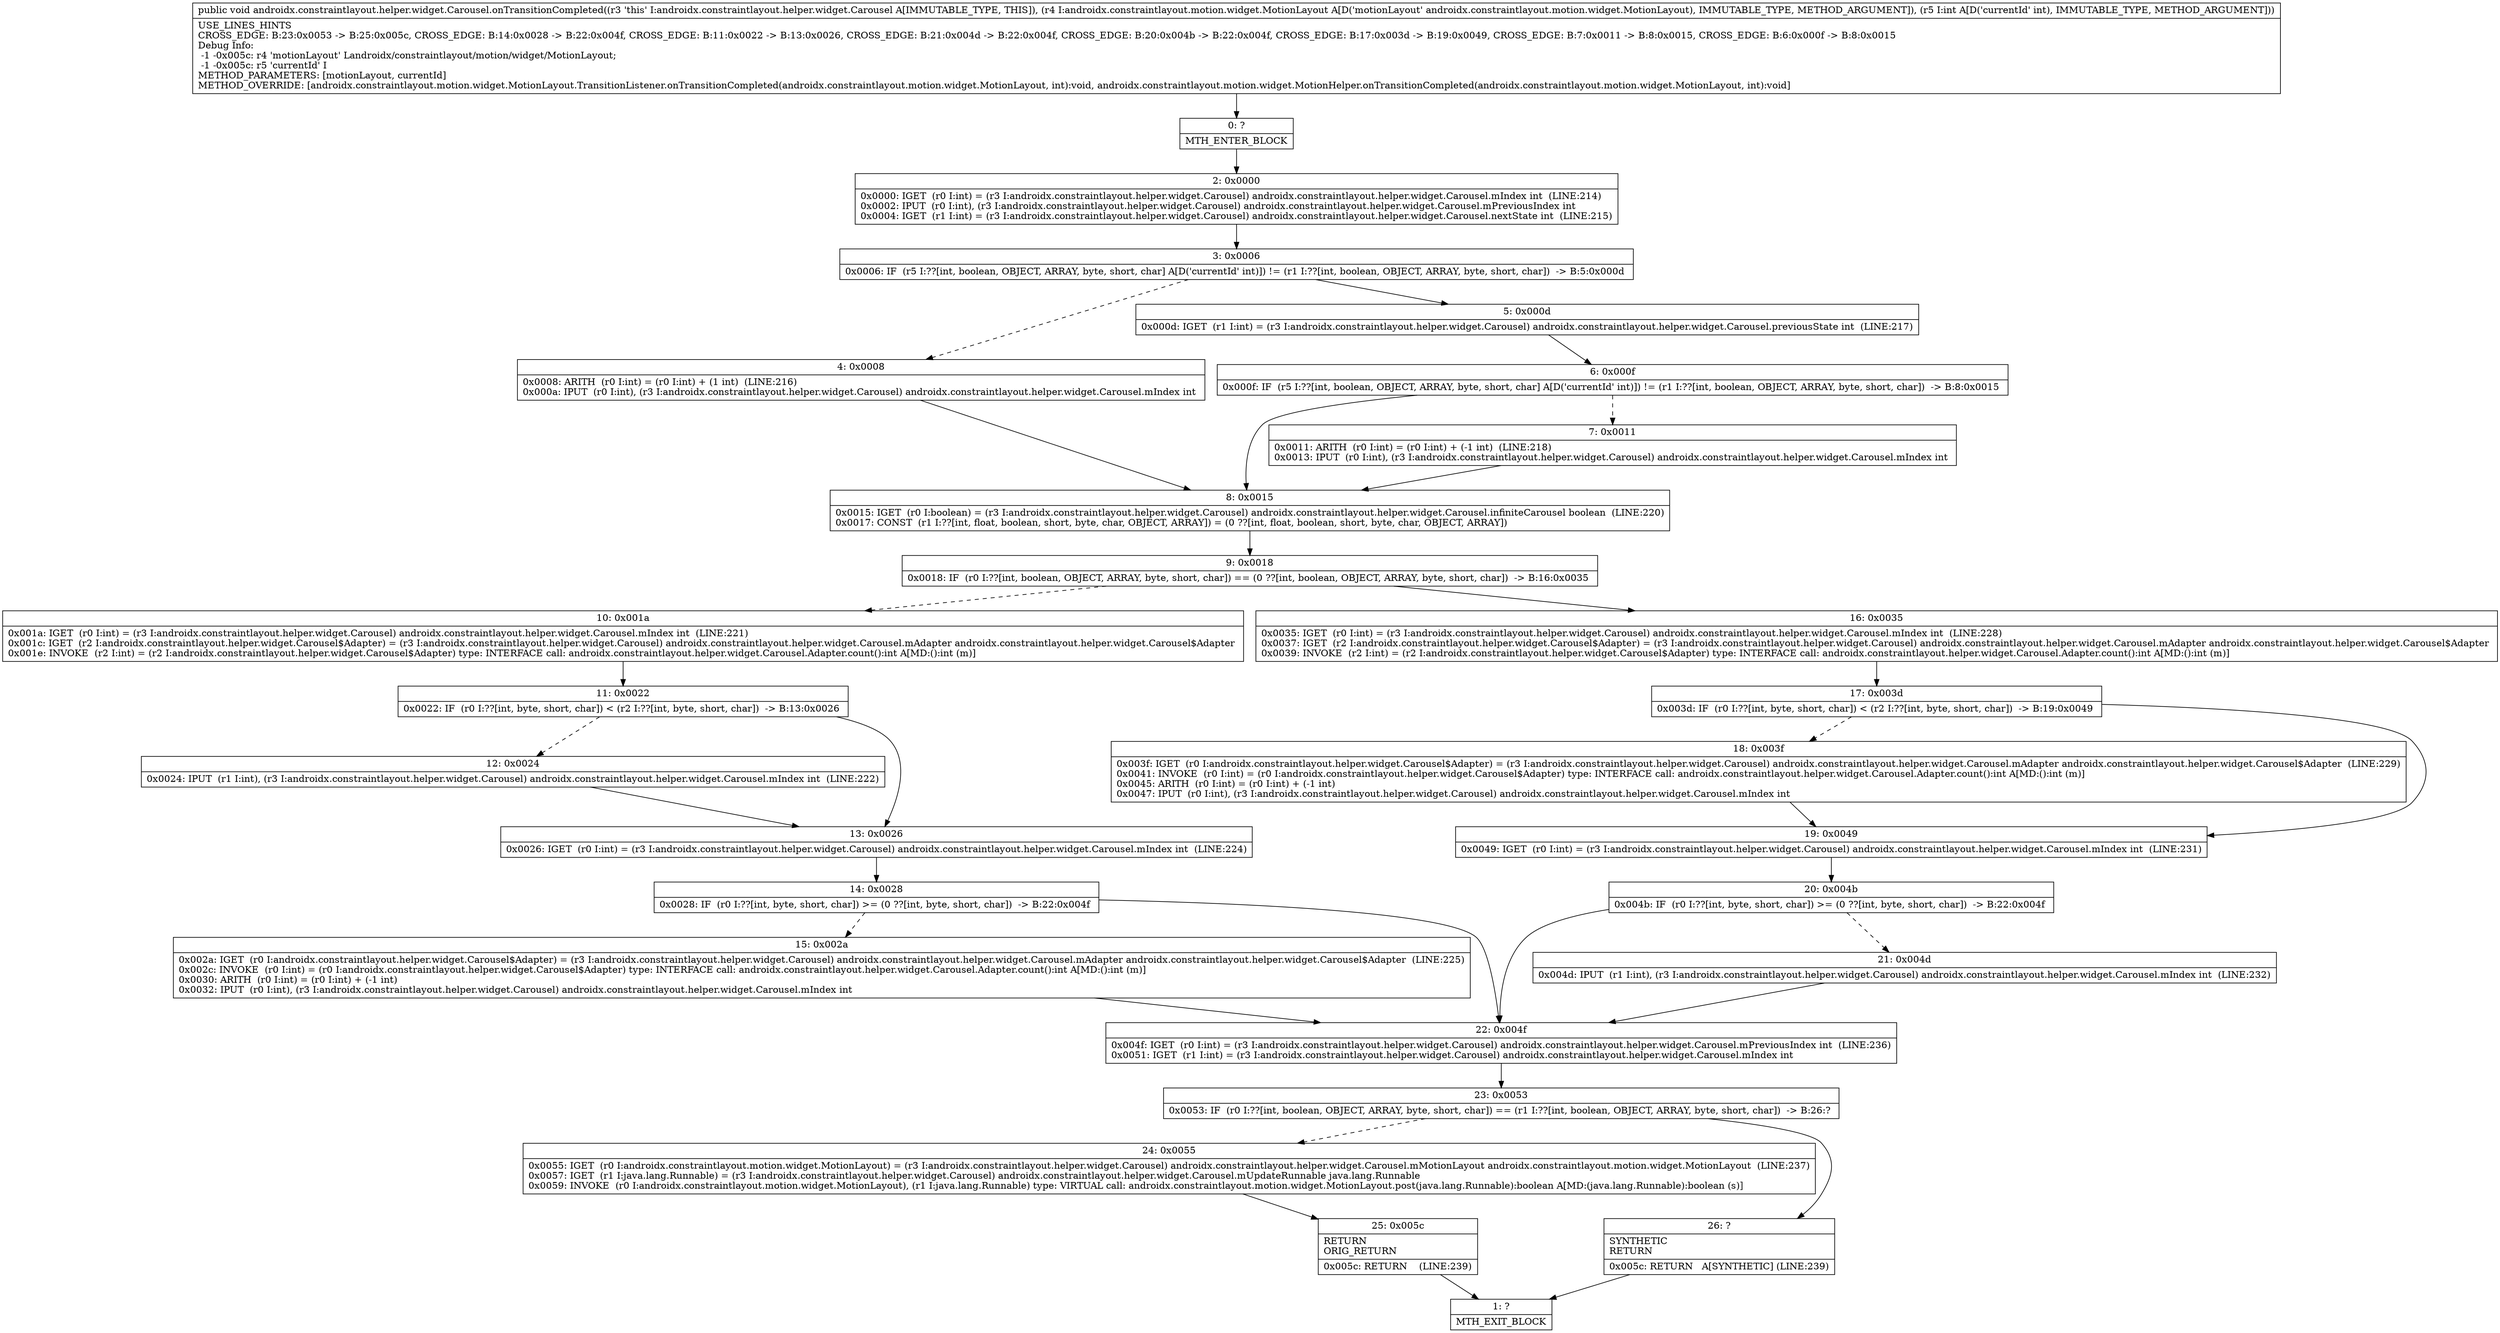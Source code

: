 digraph "CFG forandroidx.constraintlayout.helper.widget.Carousel.onTransitionCompleted(Landroidx\/constraintlayout\/motion\/widget\/MotionLayout;I)V" {
Node_0 [shape=record,label="{0\:\ ?|MTH_ENTER_BLOCK\l}"];
Node_2 [shape=record,label="{2\:\ 0x0000|0x0000: IGET  (r0 I:int) = (r3 I:androidx.constraintlayout.helper.widget.Carousel) androidx.constraintlayout.helper.widget.Carousel.mIndex int  (LINE:214)\l0x0002: IPUT  (r0 I:int), (r3 I:androidx.constraintlayout.helper.widget.Carousel) androidx.constraintlayout.helper.widget.Carousel.mPreviousIndex int \l0x0004: IGET  (r1 I:int) = (r3 I:androidx.constraintlayout.helper.widget.Carousel) androidx.constraintlayout.helper.widget.Carousel.nextState int  (LINE:215)\l}"];
Node_3 [shape=record,label="{3\:\ 0x0006|0x0006: IF  (r5 I:??[int, boolean, OBJECT, ARRAY, byte, short, char] A[D('currentId' int)]) != (r1 I:??[int, boolean, OBJECT, ARRAY, byte, short, char])  \-\> B:5:0x000d \l}"];
Node_4 [shape=record,label="{4\:\ 0x0008|0x0008: ARITH  (r0 I:int) = (r0 I:int) + (1 int)  (LINE:216)\l0x000a: IPUT  (r0 I:int), (r3 I:androidx.constraintlayout.helper.widget.Carousel) androidx.constraintlayout.helper.widget.Carousel.mIndex int \l}"];
Node_8 [shape=record,label="{8\:\ 0x0015|0x0015: IGET  (r0 I:boolean) = (r3 I:androidx.constraintlayout.helper.widget.Carousel) androidx.constraintlayout.helper.widget.Carousel.infiniteCarousel boolean  (LINE:220)\l0x0017: CONST  (r1 I:??[int, float, boolean, short, byte, char, OBJECT, ARRAY]) = (0 ??[int, float, boolean, short, byte, char, OBJECT, ARRAY]) \l}"];
Node_9 [shape=record,label="{9\:\ 0x0018|0x0018: IF  (r0 I:??[int, boolean, OBJECT, ARRAY, byte, short, char]) == (0 ??[int, boolean, OBJECT, ARRAY, byte, short, char])  \-\> B:16:0x0035 \l}"];
Node_10 [shape=record,label="{10\:\ 0x001a|0x001a: IGET  (r0 I:int) = (r3 I:androidx.constraintlayout.helper.widget.Carousel) androidx.constraintlayout.helper.widget.Carousel.mIndex int  (LINE:221)\l0x001c: IGET  (r2 I:androidx.constraintlayout.helper.widget.Carousel$Adapter) = (r3 I:androidx.constraintlayout.helper.widget.Carousel) androidx.constraintlayout.helper.widget.Carousel.mAdapter androidx.constraintlayout.helper.widget.Carousel$Adapter \l0x001e: INVOKE  (r2 I:int) = (r2 I:androidx.constraintlayout.helper.widget.Carousel$Adapter) type: INTERFACE call: androidx.constraintlayout.helper.widget.Carousel.Adapter.count():int A[MD:():int (m)]\l}"];
Node_11 [shape=record,label="{11\:\ 0x0022|0x0022: IF  (r0 I:??[int, byte, short, char]) \< (r2 I:??[int, byte, short, char])  \-\> B:13:0x0026 \l}"];
Node_12 [shape=record,label="{12\:\ 0x0024|0x0024: IPUT  (r1 I:int), (r3 I:androidx.constraintlayout.helper.widget.Carousel) androidx.constraintlayout.helper.widget.Carousel.mIndex int  (LINE:222)\l}"];
Node_13 [shape=record,label="{13\:\ 0x0026|0x0026: IGET  (r0 I:int) = (r3 I:androidx.constraintlayout.helper.widget.Carousel) androidx.constraintlayout.helper.widget.Carousel.mIndex int  (LINE:224)\l}"];
Node_14 [shape=record,label="{14\:\ 0x0028|0x0028: IF  (r0 I:??[int, byte, short, char]) \>= (0 ??[int, byte, short, char])  \-\> B:22:0x004f \l}"];
Node_15 [shape=record,label="{15\:\ 0x002a|0x002a: IGET  (r0 I:androidx.constraintlayout.helper.widget.Carousel$Adapter) = (r3 I:androidx.constraintlayout.helper.widget.Carousel) androidx.constraintlayout.helper.widget.Carousel.mAdapter androidx.constraintlayout.helper.widget.Carousel$Adapter  (LINE:225)\l0x002c: INVOKE  (r0 I:int) = (r0 I:androidx.constraintlayout.helper.widget.Carousel$Adapter) type: INTERFACE call: androidx.constraintlayout.helper.widget.Carousel.Adapter.count():int A[MD:():int (m)]\l0x0030: ARITH  (r0 I:int) = (r0 I:int) + (\-1 int) \l0x0032: IPUT  (r0 I:int), (r3 I:androidx.constraintlayout.helper.widget.Carousel) androidx.constraintlayout.helper.widget.Carousel.mIndex int \l}"];
Node_22 [shape=record,label="{22\:\ 0x004f|0x004f: IGET  (r0 I:int) = (r3 I:androidx.constraintlayout.helper.widget.Carousel) androidx.constraintlayout.helper.widget.Carousel.mPreviousIndex int  (LINE:236)\l0x0051: IGET  (r1 I:int) = (r3 I:androidx.constraintlayout.helper.widget.Carousel) androidx.constraintlayout.helper.widget.Carousel.mIndex int \l}"];
Node_23 [shape=record,label="{23\:\ 0x0053|0x0053: IF  (r0 I:??[int, boolean, OBJECT, ARRAY, byte, short, char]) == (r1 I:??[int, boolean, OBJECT, ARRAY, byte, short, char])  \-\> B:26:? \l}"];
Node_24 [shape=record,label="{24\:\ 0x0055|0x0055: IGET  (r0 I:androidx.constraintlayout.motion.widget.MotionLayout) = (r3 I:androidx.constraintlayout.helper.widget.Carousel) androidx.constraintlayout.helper.widget.Carousel.mMotionLayout androidx.constraintlayout.motion.widget.MotionLayout  (LINE:237)\l0x0057: IGET  (r1 I:java.lang.Runnable) = (r3 I:androidx.constraintlayout.helper.widget.Carousel) androidx.constraintlayout.helper.widget.Carousel.mUpdateRunnable java.lang.Runnable \l0x0059: INVOKE  (r0 I:androidx.constraintlayout.motion.widget.MotionLayout), (r1 I:java.lang.Runnable) type: VIRTUAL call: androidx.constraintlayout.motion.widget.MotionLayout.post(java.lang.Runnable):boolean A[MD:(java.lang.Runnable):boolean (s)]\l}"];
Node_25 [shape=record,label="{25\:\ 0x005c|RETURN\lORIG_RETURN\l|0x005c: RETURN    (LINE:239)\l}"];
Node_1 [shape=record,label="{1\:\ ?|MTH_EXIT_BLOCK\l}"];
Node_26 [shape=record,label="{26\:\ ?|SYNTHETIC\lRETURN\l|0x005c: RETURN   A[SYNTHETIC] (LINE:239)\l}"];
Node_16 [shape=record,label="{16\:\ 0x0035|0x0035: IGET  (r0 I:int) = (r3 I:androidx.constraintlayout.helper.widget.Carousel) androidx.constraintlayout.helper.widget.Carousel.mIndex int  (LINE:228)\l0x0037: IGET  (r2 I:androidx.constraintlayout.helper.widget.Carousel$Adapter) = (r3 I:androidx.constraintlayout.helper.widget.Carousel) androidx.constraintlayout.helper.widget.Carousel.mAdapter androidx.constraintlayout.helper.widget.Carousel$Adapter \l0x0039: INVOKE  (r2 I:int) = (r2 I:androidx.constraintlayout.helper.widget.Carousel$Adapter) type: INTERFACE call: androidx.constraintlayout.helper.widget.Carousel.Adapter.count():int A[MD:():int (m)]\l}"];
Node_17 [shape=record,label="{17\:\ 0x003d|0x003d: IF  (r0 I:??[int, byte, short, char]) \< (r2 I:??[int, byte, short, char])  \-\> B:19:0x0049 \l}"];
Node_18 [shape=record,label="{18\:\ 0x003f|0x003f: IGET  (r0 I:androidx.constraintlayout.helper.widget.Carousel$Adapter) = (r3 I:androidx.constraintlayout.helper.widget.Carousel) androidx.constraintlayout.helper.widget.Carousel.mAdapter androidx.constraintlayout.helper.widget.Carousel$Adapter  (LINE:229)\l0x0041: INVOKE  (r0 I:int) = (r0 I:androidx.constraintlayout.helper.widget.Carousel$Adapter) type: INTERFACE call: androidx.constraintlayout.helper.widget.Carousel.Adapter.count():int A[MD:():int (m)]\l0x0045: ARITH  (r0 I:int) = (r0 I:int) + (\-1 int) \l0x0047: IPUT  (r0 I:int), (r3 I:androidx.constraintlayout.helper.widget.Carousel) androidx.constraintlayout.helper.widget.Carousel.mIndex int \l}"];
Node_19 [shape=record,label="{19\:\ 0x0049|0x0049: IGET  (r0 I:int) = (r3 I:androidx.constraintlayout.helper.widget.Carousel) androidx.constraintlayout.helper.widget.Carousel.mIndex int  (LINE:231)\l}"];
Node_20 [shape=record,label="{20\:\ 0x004b|0x004b: IF  (r0 I:??[int, byte, short, char]) \>= (0 ??[int, byte, short, char])  \-\> B:22:0x004f \l}"];
Node_21 [shape=record,label="{21\:\ 0x004d|0x004d: IPUT  (r1 I:int), (r3 I:androidx.constraintlayout.helper.widget.Carousel) androidx.constraintlayout.helper.widget.Carousel.mIndex int  (LINE:232)\l}"];
Node_5 [shape=record,label="{5\:\ 0x000d|0x000d: IGET  (r1 I:int) = (r3 I:androidx.constraintlayout.helper.widget.Carousel) androidx.constraintlayout.helper.widget.Carousel.previousState int  (LINE:217)\l}"];
Node_6 [shape=record,label="{6\:\ 0x000f|0x000f: IF  (r5 I:??[int, boolean, OBJECT, ARRAY, byte, short, char] A[D('currentId' int)]) != (r1 I:??[int, boolean, OBJECT, ARRAY, byte, short, char])  \-\> B:8:0x0015 \l}"];
Node_7 [shape=record,label="{7\:\ 0x0011|0x0011: ARITH  (r0 I:int) = (r0 I:int) + (\-1 int)  (LINE:218)\l0x0013: IPUT  (r0 I:int), (r3 I:androidx.constraintlayout.helper.widget.Carousel) androidx.constraintlayout.helper.widget.Carousel.mIndex int \l}"];
MethodNode[shape=record,label="{public void androidx.constraintlayout.helper.widget.Carousel.onTransitionCompleted((r3 'this' I:androidx.constraintlayout.helper.widget.Carousel A[IMMUTABLE_TYPE, THIS]), (r4 I:androidx.constraintlayout.motion.widget.MotionLayout A[D('motionLayout' androidx.constraintlayout.motion.widget.MotionLayout), IMMUTABLE_TYPE, METHOD_ARGUMENT]), (r5 I:int A[D('currentId' int), IMMUTABLE_TYPE, METHOD_ARGUMENT]))  | USE_LINES_HINTS\lCROSS_EDGE: B:23:0x0053 \-\> B:25:0x005c, CROSS_EDGE: B:14:0x0028 \-\> B:22:0x004f, CROSS_EDGE: B:11:0x0022 \-\> B:13:0x0026, CROSS_EDGE: B:21:0x004d \-\> B:22:0x004f, CROSS_EDGE: B:20:0x004b \-\> B:22:0x004f, CROSS_EDGE: B:17:0x003d \-\> B:19:0x0049, CROSS_EDGE: B:7:0x0011 \-\> B:8:0x0015, CROSS_EDGE: B:6:0x000f \-\> B:8:0x0015\lDebug Info:\l  \-1 \-0x005c: r4 'motionLayout' Landroidx\/constraintlayout\/motion\/widget\/MotionLayout;\l  \-1 \-0x005c: r5 'currentId' I\lMETHOD_PARAMETERS: [motionLayout, currentId]\lMETHOD_OVERRIDE: [androidx.constraintlayout.motion.widget.MotionLayout.TransitionListener.onTransitionCompleted(androidx.constraintlayout.motion.widget.MotionLayout, int):void, androidx.constraintlayout.motion.widget.MotionHelper.onTransitionCompleted(androidx.constraintlayout.motion.widget.MotionLayout, int):void]\l}"];
MethodNode -> Node_0;Node_0 -> Node_2;
Node_2 -> Node_3;
Node_3 -> Node_4[style=dashed];
Node_3 -> Node_5;
Node_4 -> Node_8;
Node_8 -> Node_9;
Node_9 -> Node_10[style=dashed];
Node_9 -> Node_16;
Node_10 -> Node_11;
Node_11 -> Node_12[style=dashed];
Node_11 -> Node_13;
Node_12 -> Node_13;
Node_13 -> Node_14;
Node_14 -> Node_15[style=dashed];
Node_14 -> Node_22;
Node_15 -> Node_22;
Node_22 -> Node_23;
Node_23 -> Node_24[style=dashed];
Node_23 -> Node_26;
Node_24 -> Node_25;
Node_25 -> Node_1;
Node_26 -> Node_1;
Node_16 -> Node_17;
Node_17 -> Node_18[style=dashed];
Node_17 -> Node_19;
Node_18 -> Node_19;
Node_19 -> Node_20;
Node_20 -> Node_21[style=dashed];
Node_20 -> Node_22;
Node_21 -> Node_22;
Node_5 -> Node_6;
Node_6 -> Node_7[style=dashed];
Node_6 -> Node_8;
Node_7 -> Node_8;
}

